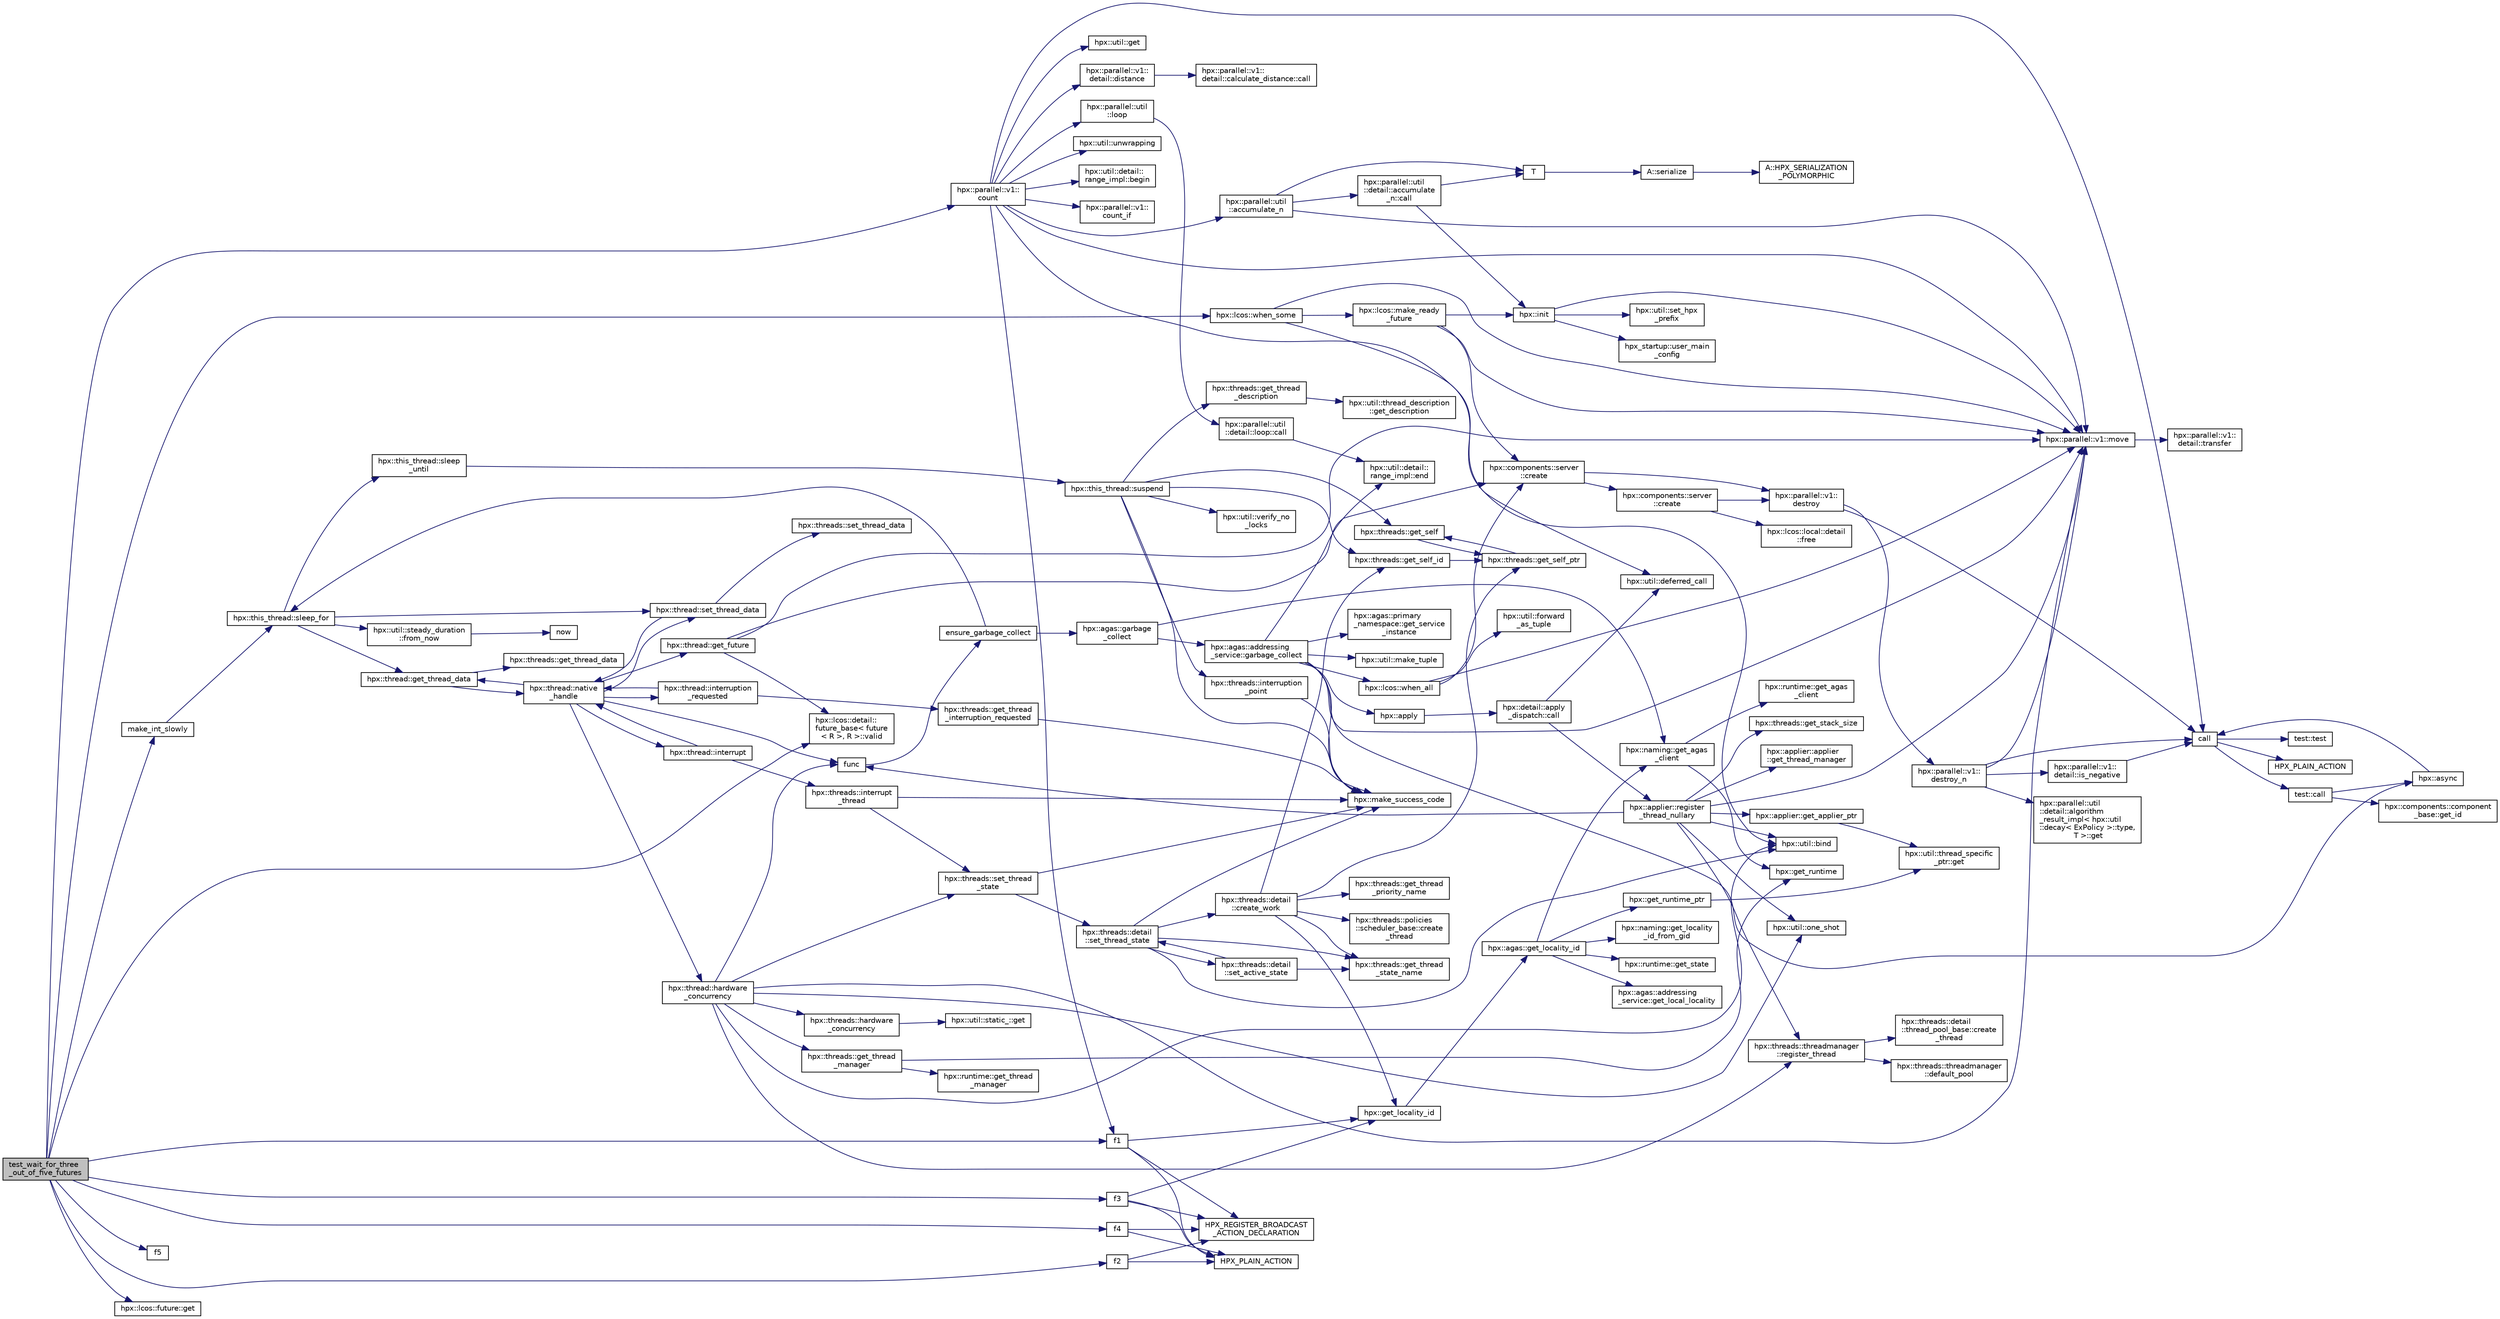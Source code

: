 digraph "test_wait_for_three_out_of_five_futures"
{
  edge [fontname="Helvetica",fontsize="10",labelfontname="Helvetica",labelfontsize="10"];
  node [fontname="Helvetica",fontsize="10",shape=record];
  rankdir="LR";
  Node591 [label="test_wait_for_three\l_out_of_five_futures",height=0.2,width=0.4,color="black", fillcolor="grey75", style="filled", fontcolor="black"];
  Node591 -> Node592 [color="midnightblue",fontsize="10",style="solid",fontname="Helvetica"];
  Node592 [label="hpx::parallel::v1::\lcount",height=0.2,width=0.4,color="black", fillcolor="white", style="filled",URL="$db/db9/namespacehpx_1_1parallel_1_1v1.html#a19d058114a2bd44801aab4176b188e23"];
  Node592 -> Node593 [color="midnightblue",fontsize="10",style="solid",fontname="Helvetica"];
  Node593 [label="hpx::parallel::v1::\lcount_if",height=0.2,width=0.4,color="black", fillcolor="white", style="filled",URL="$db/db9/namespacehpx_1_1parallel_1_1v1.html#ad836ff017ec208c2d6388a9b47b05ce0"];
  Node592 -> Node594 [color="midnightblue",fontsize="10",style="solid",fontname="Helvetica"];
  Node594 [label="f1",height=0.2,width=0.4,color="black", fillcolor="white", style="filled",URL="$d8/d8b/broadcast_8cpp.html#a1751fbd41f2529b84514a9dbd767959a"];
  Node594 -> Node595 [color="midnightblue",fontsize="10",style="solid",fontname="Helvetica"];
  Node595 [label="hpx::get_locality_id",height=0.2,width=0.4,color="black", fillcolor="white", style="filled",URL="$d8/d83/namespacehpx.html#a158d7c54a657bb364c1704033010697b",tooltip="Return the number of the locality this function is being called from. "];
  Node595 -> Node596 [color="midnightblue",fontsize="10",style="solid",fontname="Helvetica"];
  Node596 [label="hpx::agas::get_locality_id",height=0.2,width=0.4,color="black", fillcolor="white", style="filled",URL="$dc/d54/namespacehpx_1_1agas.html#a491cc2ddecdf0f1a9129900caa6a4d3e"];
  Node596 -> Node597 [color="midnightblue",fontsize="10",style="solid",fontname="Helvetica"];
  Node597 [label="hpx::get_runtime_ptr",height=0.2,width=0.4,color="black", fillcolor="white", style="filled",URL="$d8/d83/namespacehpx.html#af29daf2bb3e01b4d6495a1742b6cce64"];
  Node597 -> Node598 [color="midnightblue",fontsize="10",style="solid",fontname="Helvetica"];
  Node598 [label="hpx::util::thread_specific\l_ptr::get",height=0.2,width=0.4,color="black", fillcolor="white", style="filled",URL="$d4/d4c/structhpx_1_1util_1_1thread__specific__ptr.html#a3b27d8520710478aa41d1f74206bdba9"];
  Node596 -> Node599 [color="midnightblue",fontsize="10",style="solid",fontname="Helvetica"];
  Node599 [label="hpx::runtime::get_state",height=0.2,width=0.4,color="black", fillcolor="white", style="filled",URL="$d0/d7b/classhpx_1_1runtime.html#ab405f80e060dac95d624520f38b0524c"];
  Node596 -> Node600 [color="midnightblue",fontsize="10",style="solid",fontname="Helvetica"];
  Node600 [label="hpx::naming::get_agas\l_client",height=0.2,width=0.4,color="black", fillcolor="white", style="filled",URL="$d4/dc9/namespacehpx_1_1naming.html#a0408fffd5d34b620712a801b0ae3b032"];
  Node600 -> Node601 [color="midnightblue",fontsize="10",style="solid",fontname="Helvetica"];
  Node601 [label="hpx::get_runtime",height=0.2,width=0.4,color="black", fillcolor="white", style="filled",URL="$d8/d83/namespacehpx.html#aef902cc6c7dd3b9fbadf34d1e850a070"];
  Node600 -> Node602 [color="midnightblue",fontsize="10",style="solid",fontname="Helvetica"];
  Node602 [label="hpx::runtime::get_agas\l_client",height=0.2,width=0.4,color="black", fillcolor="white", style="filled",URL="$d0/d7b/classhpx_1_1runtime.html#aeb5dddd30d6b9861669af8ad44d1a96a"];
  Node596 -> Node603 [color="midnightblue",fontsize="10",style="solid",fontname="Helvetica"];
  Node603 [label="hpx::agas::addressing\l_service::get_local_locality",height=0.2,width=0.4,color="black", fillcolor="white", style="filled",URL="$db/d58/structhpx_1_1agas_1_1addressing__service.html#ab52c19a37c2a7a006c6c15f90ad0539c"];
  Node596 -> Node604 [color="midnightblue",fontsize="10",style="solid",fontname="Helvetica"];
  Node604 [label="hpx::naming::get_locality\l_id_from_gid",height=0.2,width=0.4,color="black", fillcolor="white", style="filled",URL="$d4/dc9/namespacehpx_1_1naming.html#a7fd43037784560bd04fda9b49e33529f"];
  Node594 -> Node605 [color="midnightblue",fontsize="10",style="solid",fontname="Helvetica"];
  Node605 [label="HPX_PLAIN_ACTION",height=0.2,width=0.4,color="black", fillcolor="white", style="filled",URL="$d8/d8b/broadcast_8cpp.html#a19685a0394ce6a99351f7a679f6eeefc"];
  Node594 -> Node606 [color="midnightblue",fontsize="10",style="solid",fontname="Helvetica"];
  Node606 [label="HPX_REGISTER_BROADCAST\l_ACTION_DECLARATION",height=0.2,width=0.4,color="black", fillcolor="white", style="filled",URL="$d7/d38/addressing__service_8cpp.html#a573d764d9cb34eec46a4bdffcf07875f"];
  Node592 -> Node607 [color="midnightblue",fontsize="10",style="solid",fontname="Helvetica"];
  Node607 [label="hpx::parallel::util\l::loop",height=0.2,width=0.4,color="black", fillcolor="white", style="filled",URL="$df/dc6/namespacehpx_1_1parallel_1_1util.html#a3f434e00f42929aac85debb8c5782213"];
  Node607 -> Node608 [color="midnightblue",fontsize="10",style="solid",fontname="Helvetica"];
  Node608 [label="hpx::parallel::util\l::detail::loop::call",height=0.2,width=0.4,color="black", fillcolor="white", style="filled",URL="$da/d06/structhpx_1_1parallel_1_1util_1_1detail_1_1loop.html#a5c5e8dbda782f09cdb7bc2509e3bf09e"];
  Node608 -> Node609 [color="midnightblue",fontsize="10",style="solid",fontname="Helvetica"];
  Node609 [label="hpx::util::detail::\lrange_impl::end",height=0.2,width=0.4,color="black", fillcolor="white", style="filled",URL="$d4/d4a/namespacehpx_1_1util_1_1detail_1_1range__impl.html#afb2ea48b0902f52ee4d8b764807b4316"];
  Node592 -> Node610 [color="midnightblue",fontsize="10",style="solid",fontname="Helvetica"];
  Node610 [label="hpx::util::bind",height=0.2,width=0.4,color="black", fillcolor="white", style="filled",URL="$df/dad/namespacehpx_1_1util.html#ad844caedf82a0173d6909d910c3e48c6"];
  Node592 -> Node611 [color="midnightblue",fontsize="10",style="solid",fontname="Helvetica"];
  Node611 [label="hpx::parallel::v1::move",height=0.2,width=0.4,color="black", fillcolor="white", style="filled",URL="$db/db9/namespacehpx_1_1parallel_1_1v1.html#aa7c4ede081ce786c9d1eb1adff495cfc"];
  Node611 -> Node612 [color="midnightblue",fontsize="10",style="solid",fontname="Helvetica"];
  Node612 [label="hpx::parallel::v1::\ldetail::transfer",height=0.2,width=0.4,color="black", fillcolor="white", style="filled",URL="$d2/ddd/namespacehpx_1_1parallel_1_1v1_1_1detail.html#ab1b56a05e1885ca7cc7ffa1804dd2f3c"];
  Node592 -> Node613 [color="midnightblue",fontsize="10",style="solid",fontname="Helvetica"];
  Node613 [label="hpx::util::get",height=0.2,width=0.4,color="black", fillcolor="white", style="filled",URL="$df/dad/namespacehpx_1_1util.html#a5cbd3c41f03f4d4acaedaa4777e3cc02"];
  Node592 -> Node614 [color="midnightblue",fontsize="10",style="solid",fontname="Helvetica"];
  Node614 [label="call",height=0.2,width=0.4,color="black", fillcolor="white", style="filled",URL="$d2/d67/promise__1620_8cpp.html#a58357f0b82bc761e1d0b9091ed563a70"];
  Node614 -> Node615 [color="midnightblue",fontsize="10",style="solid",fontname="Helvetica"];
  Node615 [label="test::test",height=0.2,width=0.4,color="black", fillcolor="white", style="filled",URL="$d8/d89/structtest.html#ab42d5ece712d716b04cb3f686f297a26"];
  Node614 -> Node616 [color="midnightblue",fontsize="10",style="solid",fontname="Helvetica"];
  Node616 [label="HPX_PLAIN_ACTION",height=0.2,width=0.4,color="black", fillcolor="white", style="filled",URL="$d2/d67/promise__1620_8cpp.html#ab96aab827a4b1fcaf66cfe0ba83fef23"];
  Node614 -> Node617 [color="midnightblue",fontsize="10",style="solid",fontname="Helvetica"];
  Node617 [label="test::call",height=0.2,width=0.4,color="black", fillcolor="white", style="filled",URL="$d8/d89/structtest.html#aeb29e7ed6518b9426ccf1344c52620ae"];
  Node617 -> Node618 [color="midnightblue",fontsize="10",style="solid",fontname="Helvetica"];
  Node618 [label="hpx::async",height=0.2,width=0.4,color="black", fillcolor="white", style="filled",URL="$d8/d83/namespacehpx.html#acb7d8e37b73b823956ce144f9a57eaa4"];
  Node618 -> Node614 [color="midnightblue",fontsize="10",style="solid",fontname="Helvetica"];
  Node617 -> Node619 [color="midnightblue",fontsize="10",style="solid",fontname="Helvetica"];
  Node619 [label="hpx::components::component\l_base::get_id",height=0.2,width=0.4,color="black", fillcolor="white", style="filled",URL="$d2/de6/classhpx_1_1components_1_1component__base.html#a4c8fd93514039bdf01c48d66d82b19cd"];
  Node592 -> Node620 [color="midnightblue",fontsize="10",style="solid",fontname="Helvetica"];
  Node620 [label="hpx::parallel::v1::\ldetail::distance",height=0.2,width=0.4,color="black", fillcolor="white", style="filled",URL="$d2/ddd/namespacehpx_1_1parallel_1_1v1_1_1detail.html#a6bea3c6a5f470cad11f27ee6bab4a33f"];
  Node620 -> Node621 [color="midnightblue",fontsize="10",style="solid",fontname="Helvetica"];
  Node621 [label="hpx::parallel::v1::\ldetail::calculate_distance::call",height=0.2,width=0.4,color="black", fillcolor="white", style="filled",URL="$db/dfa/structhpx_1_1parallel_1_1v1_1_1detail_1_1calculate__distance.html#a950a6627830a7d019ac0e734b0a447bf"];
  Node592 -> Node622 [color="midnightblue",fontsize="10",style="solid",fontname="Helvetica"];
  Node622 [label="hpx::util::unwrapping",height=0.2,width=0.4,color="black", fillcolor="white", style="filled",URL="$df/dad/namespacehpx_1_1util.html#a7529d9ac687684c33403cdd1f9cef8e4"];
  Node592 -> Node623 [color="midnightblue",fontsize="10",style="solid",fontname="Helvetica"];
  Node623 [label="hpx::parallel::util\l::accumulate_n",height=0.2,width=0.4,color="black", fillcolor="white", style="filled",URL="$df/dc6/namespacehpx_1_1parallel_1_1util.html#af19f9a2722f97c2247ea5d0dbb5e2d25"];
  Node623 -> Node624 [color="midnightblue",fontsize="10",style="solid",fontname="Helvetica"];
  Node624 [label="hpx::parallel::util\l::detail::accumulate\l_n::call",height=0.2,width=0.4,color="black", fillcolor="white", style="filled",URL="$d8/d3b/structhpx_1_1parallel_1_1util_1_1detail_1_1accumulate__n.html#a765aceb8ab313fc92f7c4aaf70ccca8f"];
  Node624 -> Node625 [color="midnightblue",fontsize="10",style="solid",fontname="Helvetica"];
  Node625 [label="hpx::init",height=0.2,width=0.4,color="black", fillcolor="white", style="filled",URL="$d8/d83/namespacehpx.html#a3c694ea960b47c56b33351ba16e3d76b",tooltip="Main entry point for launching the HPX runtime system. "];
  Node625 -> Node626 [color="midnightblue",fontsize="10",style="solid",fontname="Helvetica"];
  Node626 [label="hpx::util::set_hpx\l_prefix",height=0.2,width=0.4,color="black", fillcolor="white", style="filled",URL="$df/dad/namespacehpx_1_1util.html#ae40a23c1ba0a48d9304dcf717a95793e"];
  Node625 -> Node627 [color="midnightblue",fontsize="10",style="solid",fontname="Helvetica"];
  Node627 [label="hpx_startup::user_main\l_config",height=0.2,width=0.4,color="black", fillcolor="white", style="filled",URL="$d3/dd2/namespacehpx__startup.html#aaac571d88bd3912a4225a23eb3261637"];
  Node625 -> Node611 [color="midnightblue",fontsize="10",style="solid",fontname="Helvetica"];
  Node624 -> Node628 [color="midnightblue",fontsize="10",style="solid",fontname="Helvetica"];
  Node628 [label="T",height=0.2,width=0.4,color="black", fillcolor="white", style="filled",URL="$db/d33/polymorphic__semiintrusive__template_8cpp.html#ad187658f9cb91c1312b39ae7e896f1ea"];
  Node628 -> Node629 [color="midnightblue",fontsize="10",style="solid",fontname="Helvetica"];
  Node629 [label="A::serialize",height=0.2,width=0.4,color="black", fillcolor="white", style="filled",URL="$d7/da0/struct_a.html#a5f5c287cf471e274ed9dda0da1592212"];
  Node629 -> Node630 [color="midnightblue",fontsize="10",style="solid",fontname="Helvetica"];
  Node630 [label="A::HPX_SERIALIZATION\l_POLYMORPHIC",height=0.2,width=0.4,color="black", fillcolor="white", style="filled",URL="$d7/da0/struct_a.html#ada978cc156cebbafddb1f3aa4c01918c"];
  Node623 -> Node611 [color="midnightblue",fontsize="10",style="solid",fontname="Helvetica"];
  Node623 -> Node628 [color="midnightblue",fontsize="10",style="solid",fontname="Helvetica"];
  Node592 -> Node631 [color="midnightblue",fontsize="10",style="solid",fontname="Helvetica"];
  Node631 [label="hpx::util::detail::\lrange_impl::begin",height=0.2,width=0.4,color="black", fillcolor="white", style="filled",URL="$d4/d4a/namespacehpx_1_1util_1_1detail_1_1range__impl.html#a31e165df2b865cdd961f35ce938db41a"];
  Node591 -> Node632 [color="midnightblue",fontsize="10",style="solid",fontname="Helvetica"];
  Node632 [label="make_int_slowly",height=0.2,width=0.4,color="black", fillcolor="white", style="filled",URL="$dc/d48/when__some_8cpp.html#a705c7614d231fc70ec236f627c8287f1"];
  Node632 -> Node633 [color="midnightblue",fontsize="10",style="solid",fontname="Helvetica"];
  Node633 [label="hpx::this_thread::sleep_for",height=0.2,width=0.4,color="black", fillcolor="white", style="filled",URL="$d9/d52/namespacehpx_1_1this__thread.html#afc042a5a5fa52eef2d1d177a343435cf"];
  Node633 -> Node634 [color="midnightblue",fontsize="10",style="solid",fontname="Helvetica"];
  Node634 [label="hpx::this_thread::sleep\l_until",height=0.2,width=0.4,color="black", fillcolor="white", style="filled",URL="$d9/d52/namespacehpx_1_1this__thread.html#ae12a853980115b23ff0ab8ca06622658"];
  Node634 -> Node635 [color="midnightblue",fontsize="10",style="solid",fontname="Helvetica"];
  Node635 [label="hpx::this_thread::suspend",height=0.2,width=0.4,color="black", fillcolor="white", style="filled",URL="$d9/d52/namespacehpx_1_1this__thread.html#aca220026fb3014c0881d129fe31c0073"];
  Node635 -> Node636 [color="midnightblue",fontsize="10",style="solid",fontname="Helvetica"];
  Node636 [label="hpx::threads::get_self",height=0.2,width=0.4,color="black", fillcolor="white", style="filled",URL="$d7/d28/namespacehpx_1_1threads.html#a07daf4d6d29233f20d66d41ab7b5b8e8"];
  Node636 -> Node637 [color="midnightblue",fontsize="10",style="solid",fontname="Helvetica"];
  Node637 [label="hpx::threads::get_self_ptr",height=0.2,width=0.4,color="black", fillcolor="white", style="filled",URL="$d7/d28/namespacehpx_1_1threads.html#a22877ae347ad884cde3a51397dad6c53"];
  Node637 -> Node636 [color="midnightblue",fontsize="10",style="solid",fontname="Helvetica"];
  Node635 -> Node638 [color="midnightblue",fontsize="10",style="solid",fontname="Helvetica"];
  Node638 [label="hpx::threads::get_self_id",height=0.2,width=0.4,color="black", fillcolor="white", style="filled",URL="$d7/d28/namespacehpx_1_1threads.html#afafe0f900b9fac3d4ed3c747625c1cfe"];
  Node638 -> Node637 [color="midnightblue",fontsize="10",style="solid",fontname="Helvetica"];
  Node635 -> Node639 [color="midnightblue",fontsize="10",style="solid",fontname="Helvetica"];
  Node639 [label="hpx::threads::interruption\l_point",height=0.2,width=0.4,color="black", fillcolor="white", style="filled",URL="$d7/d28/namespacehpx_1_1threads.html#ada6ec56a12b050707311d8c628089059"];
  Node639 -> Node640 [color="midnightblue",fontsize="10",style="solid",fontname="Helvetica"];
  Node640 [label="hpx::make_success_code",height=0.2,width=0.4,color="black", fillcolor="white", style="filled",URL="$d8/d83/namespacehpx.html#a0e8512a8f49e2a6c8185061181419d8f",tooltip="Returns error_code(hpx::success, \"success\", mode). "];
  Node635 -> Node641 [color="midnightblue",fontsize="10",style="solid",fontname="Helvetica"];
  Node641 [label="hpx::util::verify_no\l_locks",height=0.2,width=0.4,color="black", fillcolor="white", style="filled",URL="$df/dad/namespacehpx_1_1util.html#ae0e1837ee6f09b79b26c2e788d2e9fc9"];
  Node635 -> Node642 [color="midnightblue",fontsize="10",style="solid",fontname="Helvetica"];
  Node642 [label="hpx::threads::get_thread\l_description",height=0.2,width=0.4,color="black", fillcolor="white", style="filled",URL="$d7/d28/namespacehpx_1_1threads.html#a42fc18a7a680f4e8bc633a4b4c956701"];
  Node642 -> Node643 [color="midnightblue",fontsize="10",style="solid",fontname="Helvetica"];
  Node643 [label="hpx::util::thread_description\l::get_description",height=0.2,width=0.4,color="black", fillcolor="white", style="filled",URL="$df/d9e/structhpx_1_1util_1_1thread__description.html#a8c834e14eca6eb228188022577f9f952"];
  Node635 -> Node640 [color="midnightblue",fontsize="10",style="solid",fontname="Helvetica"];
  Node633 -> Node644 [color="midnightblue",fontsize="10",style="solid",fontname="Helvetica"];
  Node644 [label="hpx::util::steady_duration\l::from_now",height=0.2,width=0.4,color="black", fillcolor="white", style="filled",URL="$d9/d4f/classhpx_1_1util_1_1steady__duration.html#a0132206d767cd0f7395507b40111a153"];
  Node644 -> Node645 [color="midnightblue",fontsize="10",style="solid",fontname="Helvetica"];
  Node645 [label="now",height=0.2,width=0.4,color="black", fillcolor="white", style="filled",URL="$de/db3/1d__stencil__1__omp_8cpp.html#a89e9667753dccfac455bd37a7a3a7b16"];
  Node633 -> Node646 [color="midnightblue",fontsize="10",style="solid",fontname="Helvetica"];
  Node646 [label="hpx::thread::get_thread_data",height=0.2,width=0.4,color="black", fillcolor="white", style="filled",URL="$de/d9b/classhpx_1_1thread.html#a4535ef82cec3b953d2c941d20e3e3904"];
  Node646 -> Node647 [color="midnightblue",fontsize="10",style="solid",fontname="Helvetica"];
  Node647 [label="hpx::threads::get_thread_data",height=0.2,width=0.4,color="black", fillcolor="white", style="filled",URL="$d7/d28/namespacehpx_1_1threads.html#a8737931ff6303807225f735b2b384ae4"];
  Node646 -> Node648 [color="midnightblue",fontsize="10",style="solid",fontname="Helvetica"];
  Node648 [label="hpx::thread::native\l_handle",height=0.2,width=0.4,color="black", fillcolor="white", style="filled",URL="$de/d9b/classhpx_1_1thread.html#acf48190d264ab64c1c4ec99d0b421b5a"];
  Node648 -> Node649 [color="midnightblue",fontsize="10",style="solid",fontname="Helvetica"];
  Node649 [label="hpx::thread::hardware\l_concurrency",height=0.2,width=0.4,color="black", fillcolor="white", style="filled",URL="$de/d9b/classhpx_1_1thread.html#a8e4fff210e02485ba493bc3a2a956c03"];
  Node649 -> Node650 [color="midnightblue",fontsize="10",style="solid",fontname="Helvetica"];
  Node650 [label="hpx::threads::hardware\l_concurrency",height=0.2,width=0.4,color="black", fillcolor="white", style="filled",URL="$d7/d28/namespacehpx_1_1threads.html#aa8752a235478d2ad7b5ac467b63ab527"];
  Node650 -> Node651 [color="midnightblue",fontsize="10",style="solid",fontname="Helvetica"];
  Node651 [label="hpx::util::static_::get",height=0.2,width=0.4,color="black", fillcolor="white", style="filled",URL="$d3/dbb/structhpx_1_1util_1_1static__.html#a2967c633948a3bf17a3b5405ef5a8318"];
  Node649 -> Node652 [color="midnightblue",fontsize="10",style="solid",fontname="Helvetica"];
  Node652 [label="func",height=0.2,width=0.4,color="black", fillcolor="white", style="filled",URL="$d8/dfd/id__type__ref__counting__1032_8cpp.html#ab811b86ea5107ffb3351fcaa29d2c652"];
  Node652 -> Node653 [color="midnightblue",fontsize="10",style="solid",fontname="Helvetica"];
  Node653 [label="ensure_garbage_collect",height=0.2,width=0.4,color="black", fillcolor="white", style="filled",URL="$d8/dfd/id__type__ref__counting__1032_8cpp.html#a5264b94bf7c262ac0e521fb290d476d5"];
  Node653 -> Node633 [color="midnightblue",fontsize="10",style="solid",fontname="Helvetica"];
  Node653 -> Node654 [color="midnightblue",fontsize="10",style="solid",fontname="Helvetica"];
  Node654 [label="hpx::agas::garbage\l_collect",height=0.2,width=0.4,color="black", fillcolor="white", style="filled",URL="$dc/d54/namespacehpx_1_1agas.html#a951337adc4f9bd6df00a50737468e911"];
  Node654 -> Node600 [color="midnightblue",fontsize="10",style="solid",fontname="Helvetica"];
  Node654 -> Node655 [color="midnightblue",fontsize="10",style="solid",fontname="Helvetica"];
  Node655 [label="hpx::agas::addressing\l_service::garbage_collect",height=0.2,width=0.4,color="black", fillcolor="white", style="filled",URL="$db/d58/structhpx_1_1agas_1_1addressing__service.html#a87dcae0eacf6e62d5103ebf516d86f63"];
  Node655 -> Node640 [color="midnightblue",fontsize="10",style="solid",fontname="Helvetica"];
  Node655 -> Node656 [color="midnightblue",fontsize="10",style="solid",fontname="Helvetica"];
  Node656 [label="hpx::agas::primary\l_namespace::get_service\l_instance",height=0.2,width=0.4,color="black", fillcolor="white", style="filled",URL="$d1/d43/structhpx_1_1agas_1_1primary__namespace.html#a7630ff0f30ff8c23b13b4672c5350e2e"];
  Node655 -> Node657 [color="midnightblue",fontsize="10",style="solid",fontname="Helvetica"];
  Node657 [label="hpx::util::make_tuple",height=0.2,width=0.4,color="black", fillcolor="white", style="filled",URL="$df/dad/namespacehpx_1_1util.html#a06fa74211a987d208e013f400a9f5328"];
  Node655 -> Node609 [color="midnightblue",fontsize="10",style="solid",fontname="Helvetica"];
  Node655 -> Node658 [color="midnightblue",fontsize="10",style="solid",fontname="Helvetica"];
  Node658 [label="hpx::apply",height=0.2,width=0.4,color="black", fillcolor="white", style="filled",URL="$d8/d83/namespacehpx.html#aa87762f0db0731d385f3fdfdb25d59fc"];
  Node658 -> Node659 [color="midnightblue",fontsize="10",style="solid",fontname="Helvetica"];
  Node659 [label="hpx::detail::apply\l_dispatch::call",height=0.2,width=0.4,color="black", fillcolor="white", style="filled",URL="$db/de8/structhpx_1_1detail_1_1apply__dispatch.html#a0755fab16d281e74bcff0f8045be9459"];
  Node659 -> Node660 [color="midnightblue",fontsize="10",style="solid",fontname="Helvetica"];
  Node660 [label="hpx::applier::register\l_thread_nullary",height=0.2,width=0.4,color="black", fillcolor="white", style="filled",URL="$d8/dcb/namespacehpx_1_1applier.html#a401cd1145927e58d74d1eb52aaccd936"];
  Node660 -> Node661 [color="midnightblue",fontsize="10",style="solid",fontname="Helvetica"];
  Node661 [label="hpx::applier::get_applier_ptr",height=0.2,width=0.4,color="black", fillcolor="white", style="filled",URL="$d8/dcb/namespacehpx_1_1applier.html#a617483cf2b77ad3a0aa428ade7b35299"];
  Node661 -> Node598 [color="midnightblue",fontsize="10",style="solid",fontname="Helvetica"];
  Node660 -> Node652 [color="midnightblue",fontsize="10",style="solid",fontname="Helvetica"];
  Node660 -> Node610 [color="midnightblue",fontsize="10",style="solid",fontname="Helvetica"];
  Node660 -> Node662 [color="midnightblue",fontsize="10",style="solid",fontname="Helvetica"];
  Node662 [label="hpx::util::one_shot",height=0.2,width=0.4,color="black", fillcolor="white", style="filled",URL="$df/dad/namespacehpx_1_1util.html#a273e61be42a72415291e0ec0a4f28c7a"];
  Node660 -> Node611 [color="midnightblue",fontsize="10",style="solid",fontname="Helvetica"];
  Node660 -> Node663 [color="midnightblue",fontsize="10",style="solid",fontname="Helvetica"];
  Node663 [label="hpx::threads::get_stack_size",height=0.2,width=0.4,color="black", fillcolor="white", style="filled",URL="$d7/d28/namespacehpx_1_1threads.html#af597241b3c2785150be206737ca04aa6",tooltip="The get_stack_size function is part of the thread related API. It. "];
  Node660 -> Node664 [color="midnightblue",fontsize="10",style="solid",fontname="Helvetica"];
  Node664 [label="hpx::applier::applier\l::get_thread_manager",height=0.2,width=0.4,color="black", fillcolor="white", style="filled",URL="$da/dcb/classhpx_1_1applier_1_1applier.html#acc36d583973701e573be39da97bba866",tooltip="Access the thread-manager instance associated with this applier. "];
  Node660 -> Node665 [color="midnightblue",fontsize="10",style="solid",fontname="Helvetica"];
  Node665 [label="hpx::threads::threadmanager\l::register_thread",height=0.2,width=0.4,color="black", fillcolor="white", style="filled",URL="$d5/daa/classhpx_1_1threads_1_1threadmanager.html#a7f79c7578e08a60ca45eb276ce8133d8"];
  Node665 -> Node666 [color="midnightblue",fontsize="10",style="solid",fontname="Helvetica"];
  Node666 [label="hpx::threads::threadmanager\l::default_pool",height=0.2,width=0.4,color="black", fillcolor="white", style="filled",URL="$d5/daa/classhpx_1_1threads_1_1threadmanager.html#a851f067d03b5dd1c5e6a9a6a841e05df"];
  Node665 -> Node667 [color="midnightblue",fontsize="10",style="solid",fontname="Helvetica"];
  Node667 [label="hpx::threads::detail\l::thread_pool_base::create\l_thread",height=0.2,width=0.4,color="black", fillcolor="white", style="filled",URL="$de/dae/classhpx_1_1threads_1_1detail_1_1thread__pool__base.html#ad35d3779eef6f4528e62a26d71b34b34"];
  Node659 -> Node668 [color="midnightblue",fontsize="10",style="solid",fontname="Helvetica"];
  Node668 [label="hpx::util::deferred_call",height=0.2,width=0.4,color="black", fillcolor="white", style="filled",URL="$df/dad/namespacehpx_1_1util.html#acdded623c658a7a3436f7e76bc9d881c"];
  Node655 -> Node611 [color="midnightblue",fontsize="10",style="solid",fontname="Helvetica"];
  Node655 -> Node618 [color="midnightblue",fontsize="10",style="solid",fontname="Helvetica"];
  Node655 -> Node669 [color="midnightblue",fontsize="10",style="solid",fontname="Helvetica"];
  Node669 [label="hpx::lcos::when_all",height=0.2,width=0.4,color="black", fillcolor="white", style="filled",URL="$d2/dc9/namespacehpx_1_1lcos.html#a1a6fb024d8690923fb185d5aee204d54"];
  Node669 -> Node670 [color="midnightblue",fontsize="10",style="solid",fontname="Helvetica"];
  Node670 [label="hpx::util::forward\l_as_tuple",height=0.2,width=0.4,color="black", fillcolor="white", style="filled",URL="$df/dad/namespacehpx_1_1util.html#ab7c31e3f24c3302a4f67b6735a6fa597"];
  Node669 -> Node611 [color="midnightblue",fontsize="10",style="solid",fontname="Helvetica"];
  Node669 -> Node671 [color="midnightblue",fontsize="10",style="solid",fontname="Helvetica"];
  Node671 [label="hpx::components::server\l::create",height=0.2,width=0.4,color="black", fillcolor="white", style="filled",URL="$d2/da2/namespacehpx_1_1components_1_1server.html#ac776c89f3d68ceb910e8cee9fa937ab4",tooltip="Create arrays of components using their default constructor. "];
  Node671 -> Node672 [color="midnightblue",fontsize="10",style="solid",fontname="Helvetica"];
  Node672 [label="hpx::components::server\l::create",height=0.2,width=0.4,color="black", fillcolor="white", style="filled",URL="$d2/da2/namespacehpx_1_1components_1_1server.html#a77d26de181c97b444565e230577981bd"];
  Node672 -> Node673 [color="midnightblue",fontsize="10",style="solid",fontname="Helvetica"];
  Node673 [label="hpx::lcos::local::detail\l::free",height=0.2,width=0.4,color="black", fillcolor="white", style="filled",URL="$d4/dcb/namespacehpx_1_1lcos_1_1local_1_1detail.html#a55a940f019734e9bb045dc123cd80e48"];
  Node672 -> Node674 [color="midnightblue",fontsize="10",style="solid",fontname="Helvetica"];
  Node674 [label="hpx::parallel::v1::\ldestroy",height=0.2,width=0.4,color="black", fillcolor="white", style="filled",URL="$db/db9/namespacehpx_1_1parallel_1_1v1.html#acf303558375048e8a7cc9a2c2e09477f"];
  Node674 -> Node614 [color="midnightblue",fontsize="10",style="solid",fontname="Helvetica"];
  Node674 -> Node675 [color="midnightblue",fontsize="10",style="solid",fontname="Helvetica"];
  Node675 [label="hpx::parallel::v1::\ldestroy_n",height=0.2,width=0.4,color="black", fillcolor="white", style="filled",URL="$db/db9/namespacehpx_1_1parallel_1_1v1.html#a71d0691132a300690163f5636bcd5bd3"];
  Node675 -> Node676 [color="midnightblue",fontsize="10",style="solid",fontname="Helvetica"];
  Node676 [label="hpx::parallel::v1::\ldetail::is_negative",height=0.2,width=0.4,color="black", fillcolor="white", style="filled",URL="$d2/ddd/namespacehpx_1_1parallel_1_1v1_1_1detail.html#adf2e40fc4b20ad0fd442ee3118a4d527"];
  Node676 -> Node614 [color="midnightblue",fontsize="10",style="solid",fontname="Helvetica"];
  Node675 -> Node677 [color="midnightblue",fontsize="10",style="solid",fontname="Helvetica"];
  Node677 [label="hpx::parallel::util\l::detail::algorithm\l_result_impl\< hpx::util\l::decay\< ExPolicy \>::type,\l T \>::get",height=0.2,width=0.4,color="black", fillcolor="white", style="filled",URL="$d2/d42/structhpx_1_1parallel_1_1util_1_1detail_1_1algorithm__result__impl.html#ab5b051e8ec74eff5e0e62fd63f5d377e"];
  Node675 -> Node611 [color="midnightblue",fontsize="10",style="solid",fontname="Helvetica"];
  Node675 -> Node614 [color="midnightblue",fontsize="10",style="solid",fontname="Helvetica"];
  Node671 -> Node674 [color="midnightblue",fontsize="10",style="solid",fontname="Helvetica"];
  Node649 -> Node610 [color="midnightblue",fontsize="10",style="solid",fontname="Helvetica"];
  Node649 -> Node662 [color="midnightblue",fontsize="10",style="solid",fontname="Helvetica"];
  Node649 -> Node611 [color="midnightblue",fontsize="10",style="solid",fontname="Helvetica"];
  Node649 -> Node678 [color="midnightblue",fontsize="10",style="solid",fontname="Helvetica"];
  Node678 [label="hpx::threads::get_thread\l_manager",height=0.2,width=0.4,color="black", fillcolor="white", style="filled",URL="$d7/d28/namespacehpx_1_1threads.html#a076973c3a53beadde7d967e22c4f6cce"];
  Node678 -> Node601 [color="midnightblue",fontsize="10",style="solid",fontname="Helvetica"];
  Node678 -> Node679 [color="midnightblue",fontsize="10",style="solid",fontname="Helvetica"];
  Node679 [label="hpx::runtime::get_thread\l_manager",height=0.2,width=0.4,color="black", fillcolor="white", style="filled",URL="$d0/d7b/classhpx_1_1runtime.html#a865b12d57fcd44a8d3dda3e35414f563"];
  Node649 -> Node665 [color="midnightblue",fontsize="10",style="solid",fontname="Helvetica"];
  Node649 -> Node680 [color="midnightblue",fontsize="10",style="solid",fontname="Helvetica"];
  Node680 [label="hpx::threads::set_thread\l_state",height=0.2,width=0.4,color="black", fillcolor="white", style="filled",URL="$d7/d28/namespacehpx_1_1threads.html#ac0690ad16ad778bcc79dcd727cc33025",tooltip="Set the thread state of the thread referenced by the thread_id id. "];
  Node680 -> Node640 [color="midnightblue",fontsize="10",style="solid",fontname="Helvetica"];
  Node680 -> Node681 [color="midnightblue",fontsize="10",style="solid",fontname="Helvetica"];
  Node681 [label="hpx::threads::detail\l::set_thread_state",height=0.2,width=0.4,color="black", fillcolor="white", style="filled",URL="$d2/dd1/namespacehpx_1_1threads_1_1detail.html#af85ddc854c4a149bf1738eb1b111b9ab"];
  Node681 -> Node682 [color="midnightblue",fontsize="10",style="solid",fontname="Helvetica"];
  Node682 [label="hpx::threads::get_thread\l_state_name",height=0.2,width=0.4,color="black", fillcolor="white", style="filled",URL="$d7/d28/namespacehpx_1_1threads.html#a26f91ea8d2195f165c033241c5cd11db"];
  Node681 -> Node640 [color="midnightblue",fontsize="10",style="solid",fontname="Helvetica"];
  Node681 -> Node610 [color="midnightblue",fontsize="10",style="solid",fontname="Helvetica"];
  Node681 -> Node683 [color="midnightblue",fontsize="10",style="solid",fontname="Helvetica"];
  Node683 [label="hpx::threads::detail\l::set_active_state",height=0.2,width=0.4,color="black", fillcolor="white", style="filled",URL="$d2/dd1/namespacehpx_1_1threads_1_1detail.html#a45884a5bf04ad66a4f259231a3947e76"];
  Node683 -> Node682 [color="midnightblue",fontsize="10",style="solid",fontname="Helvetica"];
  Node683 -> Node681 [color="midnightblue",fontsize="10",style="solid",fontname="Helvetica"];
  Node681 -> Node684 [color="midnightblue",fontsize="10",style="solid",fontname="Helvetica"];
  Node684 [label="hpx::threads::detail\l::create_work",height=0.2,width=0.4,color="black", fillcolor="white", style="filled",URL="$d2/dd1/namespacehpx_1_1threads_1_1detail.html#ae22384a3c1b1a1940032fad068fb54b1"];
  Node684 -> Node682 [color="midnightblue",fontsize="10",style="solid",fontname="Helvetica"];
  Node684 -> Node685 [color="midnightblue",fontsize="10",style="solid",fontname="Helvetica"];
  Node685 [label="hpx::threads::get_thread\l_priority_name",height=0.2,width=0.4,color="black", fillcolor="white", style="filled",URL="$d7/d28/namespacehpx_1_1threads.html#a9c6b2fec0c1cf5b06ff83ce756ca6d42"];
  Node684 -> Node637 [color="midnightblue",fontsize="10",style="solid",fontname="Helvetica"];
  Node684 -> Node638 [color="midnightblue",fontsize="10",style="solid",fontname="Helvetica"];
  Node684 -> Node595 [color="midnightblue",fontsize="10",style="solid",fontname="Helvetica"];
  Node684 -> Node686 [color="midnightblue",fontsize="10",style="solid",fontname="Helvetica"];
  Node686 [label="hpx::threads::policies\l::scheduler_base::create\l_thread",height=0.2,width=0.4,color="black", fillcolor="white", style="filled",URL="$dd/d7e/structhpx_1_1threads_1_1policies_1_1scheduler__base.html#ad3b05cd7f363cc8e8410ce368c3794e0"];
  Node648 -> Node687 [color="midnightblue",fontsize="10",style="solid",fontname="Helvetica"];
  Node687 [label="hpx::thread::interrupt",height=0.2,width=0.4,color="black", fillcolor="white", style="filled",URL="$de/d9b/classhpx_1_1thread.html#ac34d0d033aa743c476a79dbc2e1a8a39"];
  Node687 -> Node688 [color="midnightblue",fontsize="10",style="solid",fontname="Helvetica"];
  Node688 [label="hpx::threads::interrupt\l_thread",height=0.2,width=0.4,color="black", fillcolor="white", style="filled",URL="$d7/d28/namespacehpx_1_1threads.html#a6bdda1a2aab61b9b13d274b5155d7e73"];
  Node688 -> Node640 [color="midnightblue",fontsize="10",style="solid",fontname="Helvetica"];
  Node688 -> Node680 [color="midnightblue",fontsize="10",style="solid",fontname="Helvetica"];
  Node687 -> Node648 [color="midnightblue",fontsize="10",style="solid",fontname="Helvetica"];
  Node648 -> Node689 [color="midnightblue",fontsize="10",style="solid",fontname="Helvetica"];
  Node689 [label="hpx::thread::interruption\l_requested",height=0.2,width=0.4,color="black", fillcolor="white", style="filled",URL="$de/d9b/classhpx_1_1thread.html#a33276bb4c20bbb0b1978944e18ef71b8"];
  Node689 -> Node690 [color="midnightblue",fontsize="10",style="solid",fontname="Helvetica"];
  Node690 [label="hpx::threads::get_thread\l_interruption_requested",height=0.2,width=0.4,color="black", fillcolor="white", style="filled",URL="$d7/d28/namespacehpx_1_1threads.html#ae64a7fdb8b5c8bac7be0c8282672a03b"];
  Node690 -> Node640 [color="midnightblue",fontsize="10",style="solid",fontname="Helvetica"];
  Node689 -> Node648 [color="midnightblue",fontsize="10",style="solid",fontname="Helvetica"];
  Node648 -> Node691 [color="midnightblue",fontsize="10",style="solid",fontname="Helvetica"];
  Node691 [label="hpx::thread::get_future",height=0.2,width=0.4,color="black", fillcolor="white", style="filled",URL="$de/d9b/classhpx_1_1thread.html#a87fdb0d8da826366fc190ed224900a64"];
  Node691 -> Node692 [color="midnightblue",fontsize="10",style="solid",fontname="Helvetica"];
  Node692 [label="hpx::lcos::detail::\lfuture_base\< future\l\< R \>, R \>::valid",height=0.2,width=0.4,color="black", fillcolor="white", style="filled",URL="$d5/dd7/classhpx_1_1lcos_1_1detail_1_1future__base.html#aaf7beb7374815614363033bd96573e75"];
  Node691 -> Node671 [color="midnightblue",fontsize="10",style="solid",fontname="Helvetica"];
  Node691 -> Node611 [color="midnightblue",fontsize="10",style="solid",fontname="Helvetica"];
  Node648 -> Node646 [color="midnightblue",fontsize="10",style="solid",fontname="Helvetica"];
  Node648 -> Node693 [color="midnightblue",fontsize="10",style="solid",fontname="Helvetica"];
  Node693 [label="hpx::thread::set_thread_data",height=0.2,width=0.4,color="black", fillcolor="white", style="filled",URL="$de/d9b/classhpx_1_1thread.html#a7317a3cf5251f3b33c990449570d4cea"];
  Node693 -> Node694 [color="midnightblue",fontsize="10",style="solid",fontname="Helvetica"];
  Node694 [label="hpx::threads::set_thread_data",height=0.2,width=0.4,color="black", fillcolor="white", style="filled",URL="$d7/d28/namespacehpx_1_1threads.html#a00a625acc149fce3ae38e4340454acf7"];
  Node693 -> Node648 [color="midnightblue",fontsize="10",style="solid",fontname="Helvetica"];
  Node648 -> Node652 [color="midnightblue",fontsize="10",style="solid",fontname="Helvetica"];
  Node633 -> Node693 [color="midnightblue",fontsize="10",style="solid",fontname="Helvetica"];
  Node591 -> Node594 [color="midnightblue",fontsize="10",style="solid",fontname="Helvetica"];
  Node591 -> Node695 [color="midnightblue",fontsize="10",style="solid",fontname="Helvetica"];
  Node695 [label="f2",height=0.2,width=0.4,color="black", fillcolor="white", style="filled",URL="$d8/d8b/broadcast_8cpp.html#a90b718127ae383af9c1b52fb8d5e1166"];
  Node695 -> Node605 [color="midnightblue",fontsize="10",style="solid",fontname="Helvetica"];
  Node695 -> Node606 [color="midnightblue",fontsize="10",style="solid",fontname="Helvetica"];
  Node591 -> Node696 [color="midnightblue",fontsize="10",style="solid",fontname="Helvetica"];
  Node696 [label="f3",height=0.2,width=0.4,color="black", fillcolor="white", style="filled",URL="$d8/d8b/broadcast_8cpp.html#a9bac347cb7dd97427ecd2dd58525b646"];
  Node696 -> Node595 [color="midnightblue",fontsize="10",style="solid",fontname="Helvetica"];
  Node696 -> Node605 [color="midnightblue",fontsize="10",style="solid",fontname="Helvetica"];
  Node696 -> Node606 [color="midnightblue",fontsize="10",style="solid",fontname="Helvetica"];
  Node591 -> Node697 [color="midnightblue",fontsize="10",style="solid",fontname="Helvetica"];
  Node697 [label="f4",height=0.2,width=0.4,color="black", fillcolor="white", style="filled",URL="$d8/d8b/broadcast_8cpp.html#a5b236ab98826d39f84ab55740c192155"];
  Node697 -> Node605 [color="midnightblue",fontsize="10",style="solid",fontname="Helvetica"];
  Node697 -> Node606 [color="midnightblue",fontsize="10",style="solid",fontname="Helvetica"];
  Node591 -> Node698 [color="midnightblue",fontsize="10",style="solid",fontname="Helvetica"];
  Node698 [label="f5",height=0.2,width=0.4,color="black", fillcolor="white", style="filled",URL="$d2/db4/bind__stateful__test_8cpp.html#ab06564809fe267da5a377a20abddcd94"];
  Node591 -> Node699 [color="midnightblue",fontsize="10",style="solid",fontname="Helvetica"];
  Node699 [label="hpx::lcos::when_some",height=0.2,width=0.4,color="black", fillcolor="white", style="filled",URL="$d2/dc9/namespacehpx_1_1lcos.html#aa5a57bc95952f998367dcebaa7b98a60"];
  Node699 -> Node700 [color="midnightblue",fontsize="10",style="solid",fontname="Helvetica"];
  Node700 [label="hpx::lcos::make_ready\l_future",height=0.2,width=0.4,color="black", fillcolor="white", style="filled",URL="$d2/dc9/namespacehpx_1_1lcos.html#a42997564ddfde91d475b8a2cea8f53e4"];
  Node700 -> Node625 [color="midnightblue",fontsize="10",style="solid",fontname="Helvetica"];
  Node700 -> Node671 [color="midnightblue",fontsize="10",style="solid",fontname="Helvetica"];
  Node700 -> Node611 [color="midnightblue",fontsize="10",style="solid",fontname="Helvetica"];
  Node699 -> Node611 [color="midnightblue",fontsize="10",style="solid",fontname="Helvetica"];
  Node699 -> Node668 [color="midnightblue",fontsize="10",style="solid",fontname="Helvetica"];
  Node591 -> Node701 [color="midnightblue",fontsize="10",style="solid",fontname="Helvetica"];
  Node701 [label="hpx::lcos::future::get",height=0.2,width=0.4,color="black", fillcolor="white", style="filled",URL="$d0/d33/classhpx_1_1lcos_1_1future.html#a8c28269486d5620ac48af349f17bb41c"];
  Node591 -> Node692 [color="midnightblue",fontsize="10",style="solid",fontname="Helvetica"];
}
